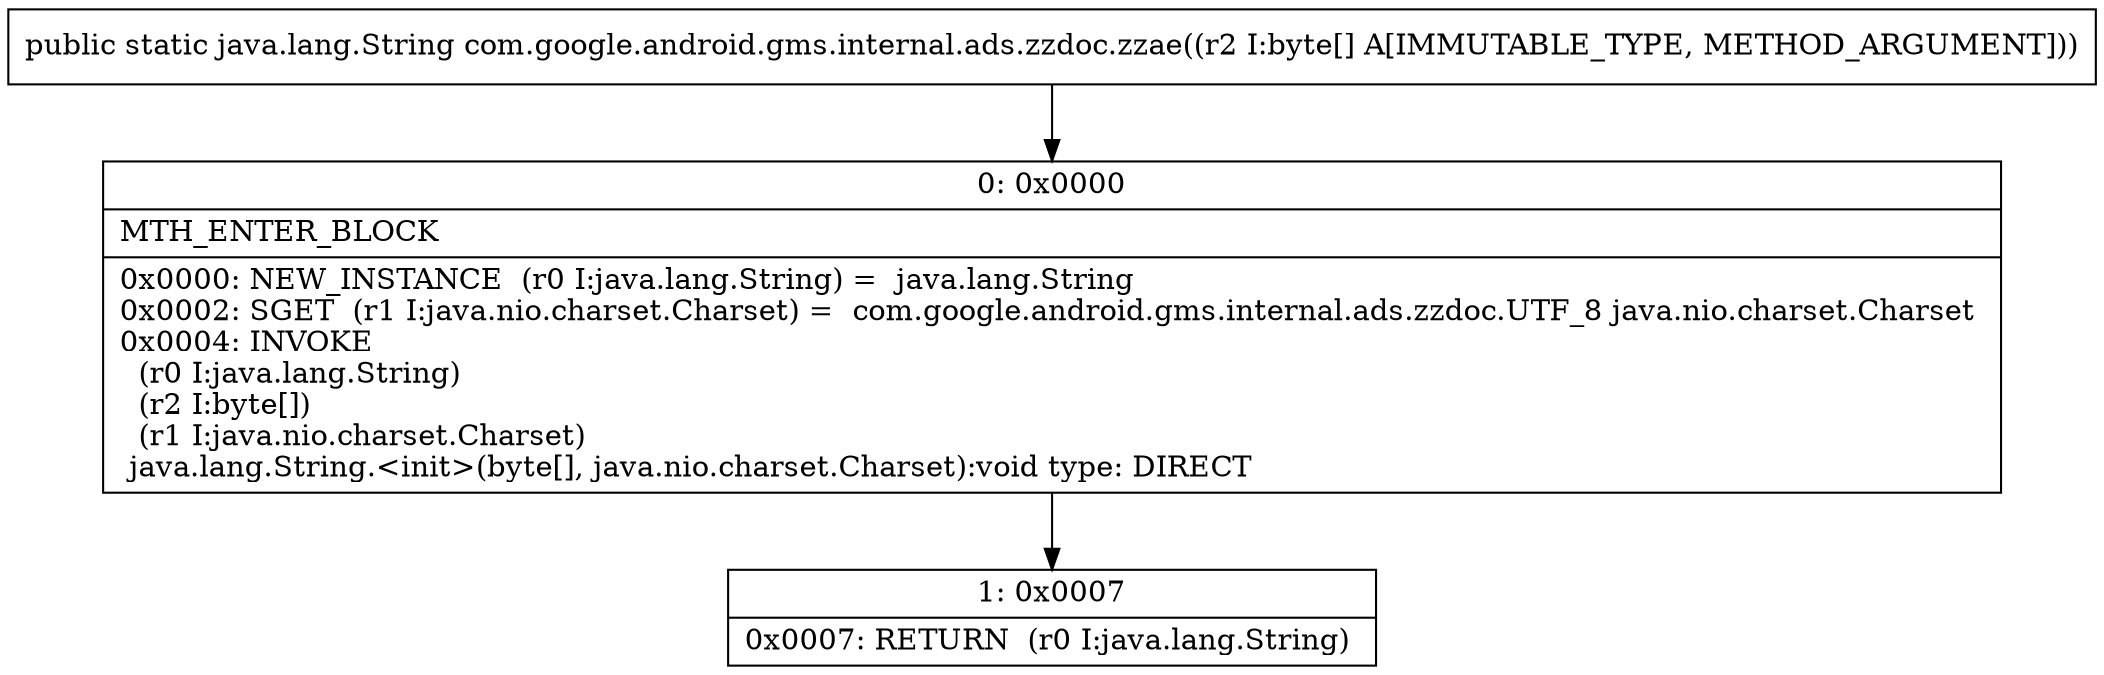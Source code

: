 digraph "CFG forcom.google.android.gms.internal.ads.zzdoc.zzae([B)Ljava\/lang\/String;" {
Node_0 [shape=record,label="{0\:\ 0x0000|MTH_ENTER_BLOCK\l|0x0000: NEW_INSTANCE  (r0 I:java.lang.String) =  java.lang.String \l0x0002: SGET  (r1 I:java.nio.charset.Charset) =  com.google.android.gms.internal.ads.zzdoc.UTF_8 java.nio.charset.Charset \l0x0004: INVOKE  \l  (r0 I:java.lang.String)\l  (r2 I:byte[])\l  (r1 I:java.nio.charset.Charset)\l java.lang.String.\<init\>(byte[], java.nio.charset.Charset):void type: DIRECT \l}"];
Node_1 [shape=record,label="{1\:\ 0x0007|0x0007: RETURN  (r0 I:java.lang.String) \l}"];
MethodNode[shape=record,label="{public static java.lang.String com.google.android.gms.internal.ads.zzdoc.zzae((r2 I:byte[] A[IMMUTABLE_TYPE, METHOD_ARGUMENT])) }"];
MethodNode -> Node_0;
Node_0 -> Node_1;
}

